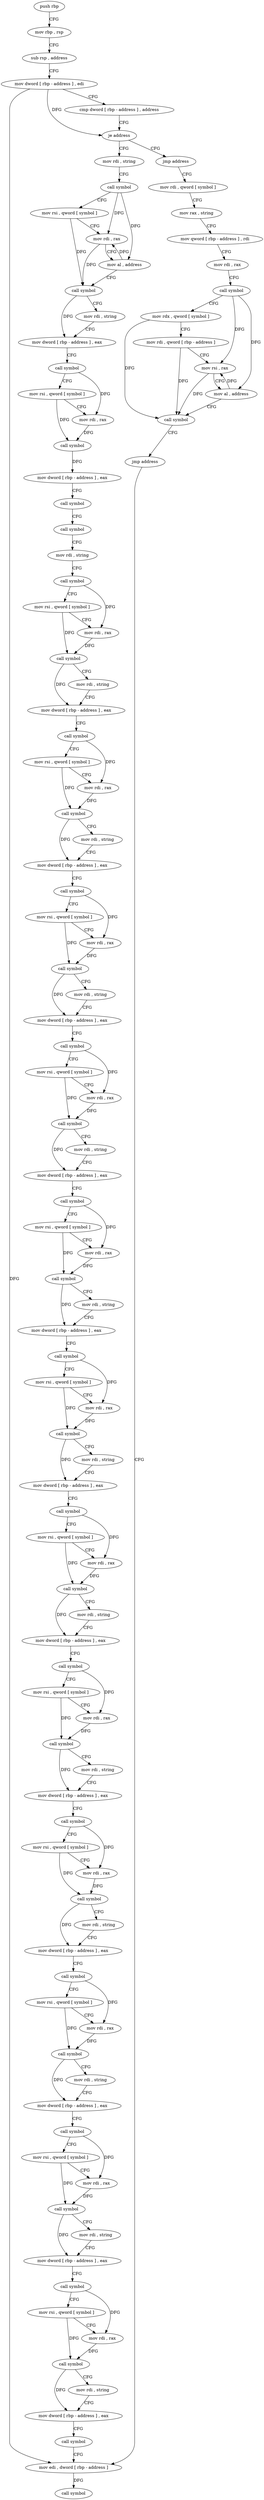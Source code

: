 digraph "func" {
"4200960" [label = "push rbp" ]
"4200961" [label = "mov rbp , rsp" ]
"4200964" [label = "sub rsp , address" ]
"4200968" [label = "mov dword [ rbp - address ] , edi" ]
"4200971" [label = "cmp dword [ rbp - address ] , address" ]
"4200975" [label = "je address" ]
"4201043" [label = "mov rdi , string" ]
"4200981" [label = "jmp address" ]
"4201053" [label = "call symbol" ]
"4201058" [label = "mov rsi , qword [ symbol ]" ]
"4201066" [label = "mov rdi , rax" ]
"4201069" [label = "mov al , address" ]
"4201071" [label = "call symbol" ]
"4201076" [label = "mov rdi , string" ]
"4201086" [label = "mov dword [ rbp - address ] , eax" ]
"4201089" [label = "call symbol" ]
"4201094" [label = "mov rsi , qword [ symbol ]" ]
"4201102" [label = "mov rdi , rax" ]
"4201105" [label = "call symbol" ]
"4201110" [label = "mov dword [ rbp - address ] , eax" ]
"4201113" [label = "call symbol" ]
"4201118" [label = "call symbol" ]
"4201123" [label = "mov rdi , string" ]
"4201133" [label = "call symbol" ]
"4201138" [label = "mov rsi , qword [ symbol ]" ]
"4201146" [label = "mov rdi , rax" ]
"4201149" [label = "call symbol" ]
"4201154" [label = "mov rdi , string" ]
"4201164" [label = "mov dword [ rbp - address ] , eax" ]
"4201167" [label = "call symbol" ]
"4201172" [label = "mov rsi , qword [ symbol ]" ]
"4201180" [label = "mov rdi , rax" ]
"4201183" [label = "call symbol" ]
"4201188" [label = "mov rdi , string" ]
"4201198" [label = "mov dword [ rbp - address ] , eax" ]
"4201201" [label = "call symbol" ]
"4201206" [label = "mov rsi , qword [ symbol ]" ]
"4201214" [label = "mov rdi , rax" ]
"4201217" [label = "call symbol" ]
"4201222" [label = "mov rdi , string" ]
"4201232" [label = "mov dword [ rbp - address ] , eax" ]
"4201235" [label = "call symbol" ]
"4201240" [label = "mov rsi , qword [ symbol ]" ]
"4201248" [label = "mov rdi , rax" ]
"4201251" [label = "call symbol" ]
"4201256" [label = "mov rdi , string" ]
"4201266" [label = "mov dword [ rbp - address ] , eax" ]
"4201269" [label = "call symbol" ]
"4201274" [label = "mov rsi , qword [ symbol ]" ]
"4201282" [label = "mov rdi , rax" ]
"4201285" [label = "call symbol" ]
"4201290" [label = "mov rdi , string" ]
"4201300" [label = "mov dword [ rbp - address ] , eax" ]
"4201303" [label = "call symbol" ]
"4201308" [label = "mov rsi , qword [ symbol ]" ]
"4201316" [label = "mov rdi , rax" ]
"4201319" [label = "call symbol" ]
"4201324" [label = "mov rdi , string" ]
"4201334" [label = "mov dword [ rbp - address ] , eax" ]
"4201337" [label = "call symbol" ]
"4201342" [label = "mov rsi , qword [ symbol ]" ]
"4201350" [label = "mov rdi , rax" ]
"4201353" [label = "call symbol" ]
"4201358" [label = "mov rdi , string" ]
"4201368" [label = "mov dword [ rbp - address ] , eax" ]
"4201371" [label = "call symbol" ]
"4201376" [label = "mov rsi , qword [ symbol ]" ]
"4201384" [label = "mov rdi , rax" ]
"4201387" [label = "call symbol" ]
"4201392" [label = "mov rdi , string" ]
"4201402" [label = "mov dword [ rbp - address ] , eax" ]
"4201405" [label = "call symbol" ]
"4201410" [label = "mov rsi , qword [ symbol ]" ]
"4201418" [label = "mov rdi , rax" ]
"4201421" [label = "call symbol" ]
"4201426" [label = "mov rdi , string" ]
"4201436" [label = "mov dword [ rbp - address ] , eax" ]
"4201439" [label = "call symbol" ]
"4201444" [label = "mov rsi , qword [ symbol ]" ]
"4201452" [label = "mov rdi , rax" ]
"4201455" [label = "call symbol" ]
"4201460" [label = "mov rdi , string" ]
"4201470" [label = "mov dword [ rbp - address ] , eax" ]
"4201473" [label = "call symbol" ]
"4201478" [label = "mov rsi , qword [ symbol ]" ]
"4201486" [label = "mov rdi , rax" ]
"4201489" [label = "call symbol" ]
"4201494" [label = "mov rdi , string" ]
"4201504" [label = "mov dword [ rbp - address ] , eax" ]
"4201507" [label = "call symbol" ]
"4201512" [label = "mov rsi , qword [ symbol ]" ]
"4201520" [label = "mov rdi , rax" ]
"4201523" [label = "call symbol" ]
"4201528" [label = "mov rdi , string" ]
"4201538" [label = "mov dword [ rbp - address ] , eax" ]
"4201541" [label = "call symbol" ]
"4201546" [label = "mov edi , dword [ rbp - address ]" ]
"4200986" [label = "mov rdi , qword [ symbol ]" ]
"4200994" [label = "mov rax , string" ]
"4201004" [label = "mov qword [ rbp - address ] , rdi" ]
"4201008" [label = "mov rdi , rax" ]
"4201011" [label = "call symbol" ]
"4201016" [label = "mov rdx , qword [ symbol ]" ]
"4201024" [label = "mov rdi , qword [ rbp - address ]" ]
"4201028" [label = "mov rsi , rax" ]
"4201031" [label = "mov al , address" ]
"4201033" [label = "call symbol" ]
"4201038" [label = "jmp address" ]
"4201549" [label = "call symbol" ]
"4200960" -> "4200961" [ label = "CFG" ]
"4200961" -> "4200964" [ label = "CFG" ]
"4200964" -> "4200968" [ label = "CFG" ]
"4200968" -> "4200971" [ label = "CFG" ]
"4200968" -> "4200975" [ label = "DFG" ]
"4200968" -> "4201546" [ label = "DFG" ]
"4200971" -> "4200975" [ label = "CFG" ]
"4200975" -> "4201043" [ label = "CFG" ]
"4200975" -> "4200981" [ label = "CFG" ]
"4201043" -> "4201053" [ label = "CFG" ]
"4200981" -> "4200986" [ label = "CFG" ]
"4201053" -> "4201058" [ label = "CFG" ]
"4201053" -> "4201066" [ label = "DFG" ]
"4201053" -> "4201069" [ label = "DFG" ]
"4201058" -> "4201066" [ label = "CFG" ]
"4201058" -> "4201071" [ label = "DFG" ]
"4201066" -> "4201069" [ label = "CFG" ]
"4201066" -> "4201071" [ label = "DFG" ]
"4201069" -> "4201071" [ label = "CFG" ]
"4201069" -> "4201066" [ label = "DFG" ]
"4201071" -> "4201076" [ label = "CFG" ]
"4201071" -> "4201086" [ label = "DFG" ]
"4201076" -> "4201086" [ label = "CFG" ]
"4201086" -> "4201089" [ label = "CFG" ]
"4201089" -> "4201094" [ label = "CFG" ]
"4201089" -> "4201102" [ label = "DFG" ]
"4201094" -> "4201102" [ label = "CFG" ]
"4201094" -> "4201105" [ label = "DFG" ]
"4201102" -> "4201105" [ label = "DFG" ]
"4201105" -> "4201110" [ label = "DFG" ]
"4201110" -> "4201113" [ label = "CFG" ]
"4201113" -> "4201118" [ label = "CFG" ]
"4201118" -> "4201123" [ label = "CFG" ]
"4201123" -> "4201133" [ label = "CFG" ]
"4201133" -> "4201138" [ label = "CFG" ]
"4201133" -> "4201146" [ label = "DFG" ]
"4201138" -> "4201146" [ label = "CFG" ]
"4201138" -> "4201149" [ label = "DFG" ]
"4201146" -> "4201149" [ label = "DFG" ]
"4201149" -> "4201154" [ label = "CFG" ]
"4201149" -> "4201164" [ label = "DFG" ]
"4201154" -> "4201164" [ label = "CFG" ]
"4201164" -> "4201167" [ label = "CFG" ]
"4201167" -> "4201172" [ label = "CFG" ]
"4201167" -> "4201180" [ label = "DFG" ]
"4201172" -> "4201180" [ label = "CFG" ]
"4201172" -> "4201183" [ label = "DFG" ]
"4201180" -> "4201183" [ label = "DFG" ]
"4201183" -> "4201188" [ label = "CFG" ]
"4201183" -> "4201198" [ label = "DFG" ]
"4201188" -> "4201198" [ label = "CFG" ]
"4201198" -> "4201201" [ label = "CFG" ]
"4201201" -> "4201206" [ label = "CFG" ]
"4201201" -> "4201214" [ label = "DFG" ]
"4201206" -> "4201214" [ label = "CFG" ]
"4201206" -> "4201217" [ label = "DFG" ]
"4201214" -> "4201217" [ label = "DFG" ]
"4201217" -> "4201222" [ label = "CFG" ]
"4201217" -> "4201232" [ label = "DFG" ]
"4201222" -> "4201232" [ label = "CFG" ]
"4201232" -> "4201235" [ label = "CFG" ]
"4201235" -> "4201240" [ label = "CFG" ]
"4201235" -> "4201248" [ label = "DFG" ]
"4201240" -> "4201248" [ label = "CFG" ]
"4201240" -> "4201251" [ label = "DFG" ]
"4201248" -> "4201251" [ label = "DFG" ]
"4201251" -> "4201256" [ label = "CFG" ]
"4201251" -> "4201266" [ label = "DFG" ]
"4201256" -> "4201266" [ label = "CFG" ]
"4201266" -> "4201269" [ label = "CFG" ]
"4201269" -> "4201274" [ label = "CFG" ]
"4201269" -> "4201282" [ label = "DFG" ]
"4201274" -> "4201282" [ label = "CFG" ]
"4201274" -> "4201285" [ label = "DFG" ]
"4201282" -> "4201285" [ label = "DFG" ]
"4201285" -> "4201290" [ label = "CFG" ]
"4201285" -> "4201300" [ label = "DFG" ]
"4201290" -> "4201300" [ label = "CFG" ]
"4201300" -> "4201303" [ label = "CFG" ]
"4201303" -> "4201308" [ label = "CFG" ]
"4201303" -> "4201316" [ label = "DFG" ]
"4201308" -> "4201316" [ label = "CFG" ]
"4201308" -> "4201319" [ label = "DFG" ]
"4201316" -> "4201319" [ label = "DFG" ]
"4201319" -> "4201324" [ label = "CFG" ]
"4201319" -> "4201334" [ label = "DFG" ]
"4201324" -> "4201334" [ label = "CFG" ]
"4201334" -> "4201337" [ label = "CFG" ]
"4201337" -> "4201342" [ label = "CFG" ]
"4201337" -> "4201350" [ label = "DFG" ]
"4201342" -> "4201350" [ label = "CFG" ]
"4201342" -> "4201353" [ label = "DFG" ]
"4201350" -> "4201353" [ label = "DFG" ]
"4201353" -> "4201358" [ label = "CFG" ]
"4201353" -> "4201368" [ label = "DFG" ]
"4201358" -> "4201368" [ label = "CFG" ]
"4201368" -> "4201371" [ label = "CFG" ]
"4201371" -> "4201376" [ label = "CFG" ]
"4201371" -> "4201384" [ label = "DFG" ]
"4201376" -> "4201384" [ label = "CFG" ]
"4201376" -> "4201387" [ label = "DFG" ]
"4201384" -> "4201387" [ label = "DFG" ]
"4201387" -> "4201392" [ label = "CFG" ]
"4201387" -> "4201402" [ label = "DFG" ]
"4201392" -> "4201402" [ label = "CFG" ]
"4201402" -> "4201405" [ label = "CFG" ]
"4201405" -> "4201410" [ label = "CFG" ]
"4201405" -> "4201418" [ label = "DFG" ]
"4201410" -> "4201418" [ label = "CFG" ]
"4201410" -> "4201421" [ label = "DFG" ]
"4201418" -> "4201421" [ label = "DFG" ]
"4201421" -> "4201426" [ label = "CFG" ]
"4201421" -> "4201436" [ label = "DFG" ]
"4201426" -> "4201436" [ label = "CFG" ]
"4201436" -> "4201439" [ label = "CFG" ]
"4201439" -> "4201444" [ label = "CFG" ]
"4201439" -> "4201452" [ label = "DFG" ]
"4201444" -> "4201452" [ label = "CFG" ]
"4201444" -> "4201455" [ label = "DFG" ]
"4201452" -> "4201455" [ label = "DFG" ]
"4201455" -> "4201460" [ label = "CFG" ]
"4201455" -> "4201470" [ label = "DFG" ]
"4201460" -> "4201470" [ label = "CFG" ]
"4201470" -> "4201473" [ label = "CFG" ]
"4201473" -> "4201478" [ label = "CFG" ]
"4201473" -> "4201486" [ label = "DFG" ]
"4201478" -> "4201486" [ label = "CFG" ]
"4201478" -> "4201489" [ label = "DFG" ]
"4201486" -> "4201489" [ label = "DFG" ]
"4201489" -> "4201494" [ label = "CFG" ]
"4201489" -> "4201504" [ label = "DFG" ]
"4201494" -> "4201504" [ label = "CFG" ]
"4201504" -> "4201507" [ label = "CFG" ]
"4201507" -> "4201512" [ label = "CFG" ]
"4201507" -> "4201520" [ label = "DFG" ]
"4201512" -> "4201520" [ label = "CFG" ]
"4201512" -> "4201523" [ label = "DFG" ]
"4201520" -> "4201523" [ label = "DFG" ]
"4201523" -> "4201528" [ label = "CFG" ]
"4201523" -> "4201538" [ label = "DFG" ]
"4201528" -> "4201538" [ label = "CFG" ]
"4201538" -> "4201541" [ label = "CFG" ]
"4201541" -> "4201546" [ label = "CFG" ]
"4201546" -> "4201549" [ label = "DFG" ]
"4200986" -> "4200994" [ label = "CFG" ]
"4200994" -> "4201004" [ label = "CFG" ]
"4201004" -> "4201008" [ label = "CFG" ]
"4201008" -> "4201011" [ label = "CFG" ]
"4201011" -> "4201016" [ label = "CFG" ]
"4201011" -> "4201028" [ label = "DFG" ]
"4201011" -> "4201031" [ label = "DFG" ]
"4201016" -> "4201024" [ label = "CFG" ]
"4201016" -> "4201033" [ label = "DFG" ]
"4201024" -> "4201028" [ label = "CFG" ]
"4201024" -> "4201033" [ label = "DFG" ]
"4201028" -> "4201031" [ label = "CFG" ]
"4201028" -> "4201033" [ label = "DFG" ]
"4201031" -> "4201033" [ label = "CFG" ]
"4201031" -> "4201028" [ label = "DFG" ]
"4201033" -> "4201038" [ label = "CFG" ]
"4201038" -> "4201546" [ label = "CFG" ]
}

